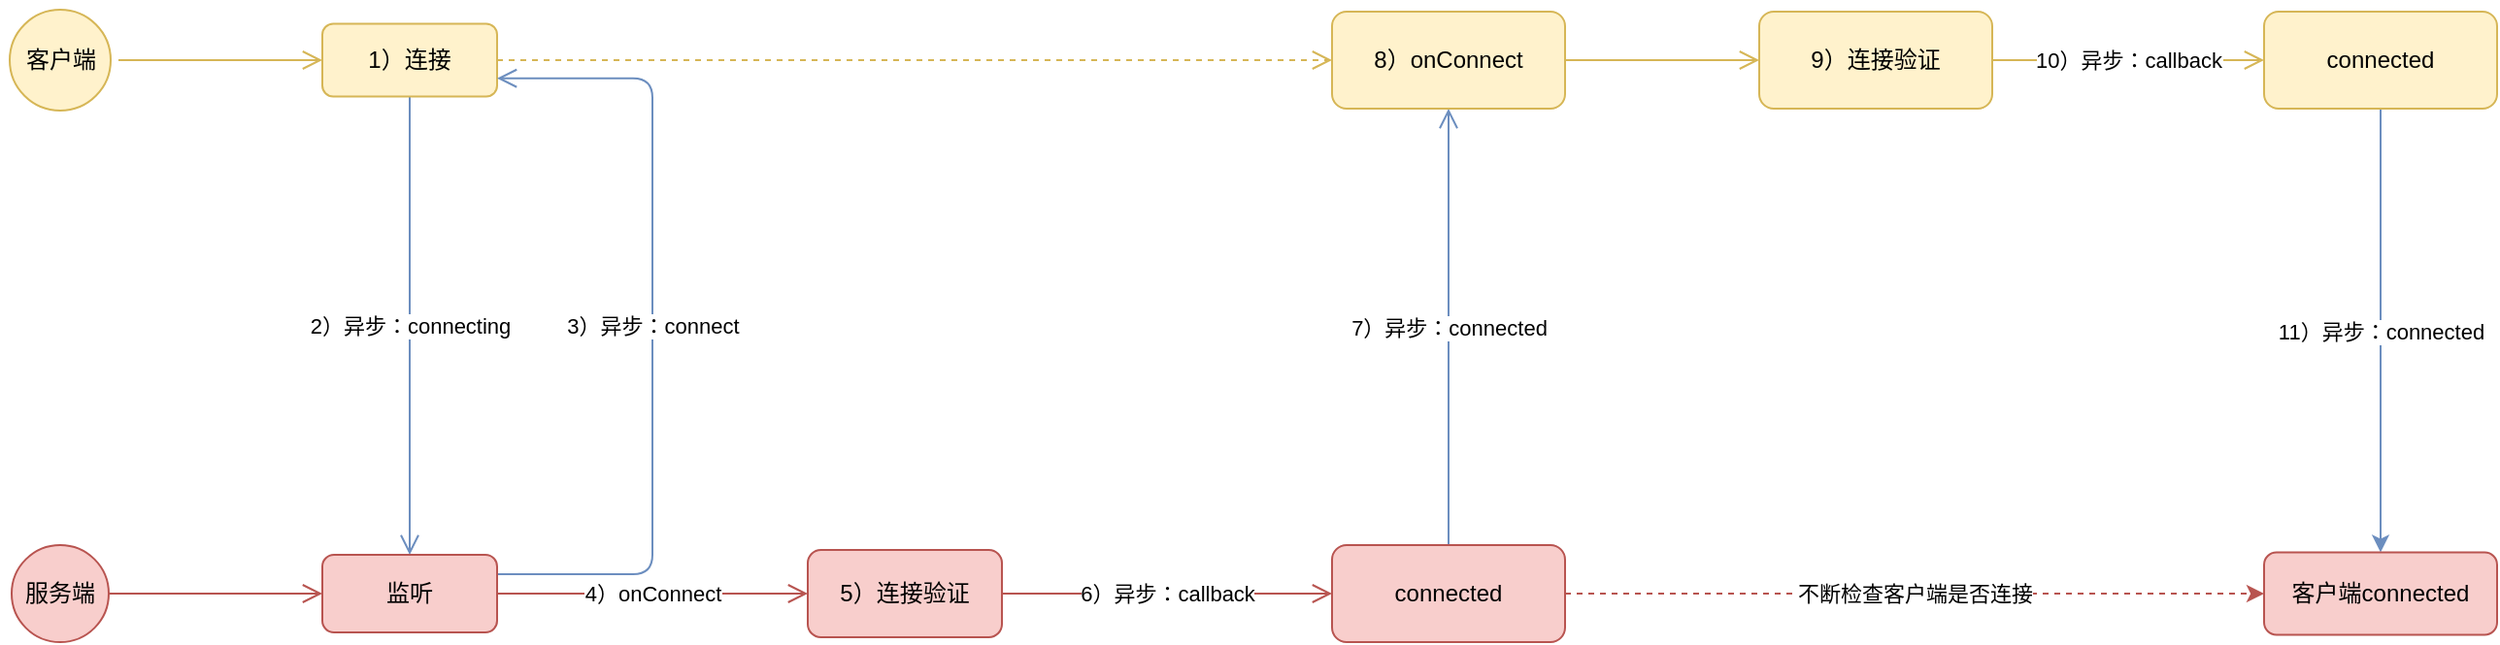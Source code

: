 <mxfile version="13.0.3" type="device"><diagram id="IQlIl2M-8uQRqpFKHbLx" name="第 1 页"><mxGraphModel dx="1086" dy="806" grid="1" gridSize="10" guides="1" tooltips="1" connect="1" arrows="1" fold="1" page="1" pageScale="1" pageWidth="1169" pageHeight="827" math="0" shadow="0"><root><mxCell id="0"/><mxCell id="1" parent="0"/><mxCell id="9CdlxCnJixIYZuWWA7os-11" style="edgeStyle=orthogonalEdgeStyle;orthogonalLoop=1;jettySize=auto;html=1;entryX=0;entryY=0.5;entryDx=0;entryDy=0;endArrow=open;endSize=8;strokeColor=#d6b656;fillColor=#fff2cc;" parent="1" source="9CdlxCnJixIYZuWWA7os-1" target="9CdlxCnJixIYZuWWA7os-10" edge="1"><mxGeometry relative="1" as="geometry"/></mxCell><mxCell id="9CdlxCnJixIYZuWWA7os-1" value="客户端" style="ellipse;html=1;shape=startState;fillColor=#fff2cc;strokeColor=#d6b656;" parent="1" vertex="1"><mxGeometry x="65" y="200" width="60" height="60" as="geometry"/></mxCell><mxCell id="9CdlxCnJixIYZuWWA7os-15" value="2）异步：connecting" style="edgeStyle=orthogonalEdgeStyle;orthogonalLoop=1;jettySize=auto;html=1;entryX=0.5;entryY=0;entryDx=0;entryDy=0;endArrow=open;endSize=8;strokeColor=#6c8ebf;fillColor=#dae8fc;" parent="1" source="9CdlxCnJixIYZuWWA7os-10" target="9CdlxCnJixIYZuWWA7os-13" edge="1"><mxGeometry relative="1" as="geometry"/></mxCell><mxCell id="9CdlxCnJixIYZuWWA7os-22" style="edgeStyle=orthogonalEdgeStyle;orthogonalLoop=1;jettySize=auto;html=1;endArrow=open;endSize=8;strokeColor=#d6b656;fillColor=#fff2cc;dashed=1;" parent="1" source="9CdlxCnJixIYZuWWA7os-10" target="9CdlxCnJixIYZuWWA7os-20" edge="1"><mxGeometry relative="1" as="geometry"/></mxCell><mxCell id="9CdlxCnJixIYZuWWA7os-10" value="1）连接" style="rounded=1;whiteSpace=wrap;html=1;fillColor=#fff2cc;strokeColor=#d6b656;" parent="1" vertex="1"><mxGeometry x="230" y="211.25" width="90" height="37.5" as="geometry"/></mxCell><mxCell id="9CdlxCnJixIYZuWWA7os-14" style="edgeStyle=orthogonalEdgeStyle;orthogonalLoop=1;jettySize=auto;html=1;endArrow=open;endSize=8;strokeColor=#b85450;fillColor=#f8cecc;" parent="1" source="9CdlxCnJixIYZuWWA7os-12" target="9CdlxCnJixIYZuWWA7os-13" edge="1"><mxGeometry relative="1" as="geometry"/></mxCell><mxCell id="9CdlxCnJixIYZuWWA7os-12" value="服务端" style="ellipse;whiteSpace=wrap;html=1;aspect=fixed;rounded=1;strokeColor=#b85450;fillColor=#f8cecc;" parent="1" vertex="1"><mxGeometry x="70" y="480" width="50" height="50" as="geometry"/></mxCell><mxCell id="9CdlxCnJixIYZuWWA7os-17" value="3）异步：connect" style="edgeStyle=orthogonalEdgeStyle;orthogonalLoop=1;jettySize=auto;html=1;entryX=1;entryY=0.75;entryDx=0;entryDy=0;endArrow=open;endSize=8;strokeColor=#6c8ebf;fillColor=#dae8fc;exitX=1;exitY=0.25;exitDx=0;exitDy=0;" parent="1" source="9CdlxCnJixIYZuWWA7os-13" target="9CdlxCnJixIYZuWWA7os-10" edge="1"><mxGeometry relative="1" as="geometry"><mxPoint x="330" y="470" as="sourcePoint"/><Array as="points"><mxPoint x="400" y="495"/><mxPoint x="400" y="239"/></Array></mxGeometry></mxCell><mxCell id="9CdlxCnJixIYZuWWA7os-18" value="4）onConnect" style="edgeStyle=orthogonalEdgeStyle;orthogonalLoop=1;jettySize=auto;html=1;endArrow=open;endSize=8;strokeColor=#b85450;fillColor=#f8cecc;" parent="1" source="9CdlxCnJixIYZuWWA7os-13" target="9CdlxCnJixIYZuWWA7os-16" edge="1"><mxGeometry relative="1" as="geometry"/></mxCell><mxCell id="9CdlxCnJixIYZuWWA7os-13" value="监听" style="rounded=1;whiteSpace=wrap;html=1;strokeColor=#b85450;fillColor=#f8cecc;" parent="1" vertex="1"><mxGeometry x="230" y="485" width="90" height="40" as="geometry"/></mxCell><mxCell id="9CdlxCnJixIYZuWWA7os-21" value="7）异步：connected" style="edgeStyle=orthogonalEdgeStyle;orthogonalLoop=1;jettySize=auto;html=1;endArrow=open;endSize=8;strokeColor=#6c8ebf;fillColor=#dae8fc;" parent="1" source="9CdlxCnJixIYZuWWA7os-24" target="9CdlxCnJixIYZuWWA7os-20" edge="1"><mxGeometry relative="1" as="geometry"/></mxCell><mxCell id="9CdlxCnJixIYZuWWA7os-25" value="6）异步：callback" style="edgeStyle=orthogonalEdgeStyle;orthogonalLoop=1;jettySize=auto;html=1;endArrow=open;endSize=8;strokeColor=#b85450;fillColor=#f8cecc;" parent="1" source="9CdlxCnJixIYZuWWA7os-16" target="9CdlxCnJixIYZuWWA7os-24" edge="1"><mxGeometry relative="1" as="geometry"/></mxCell><mxCell id="9CdlxCnJixIYZuWWA7os-16" value="5）连接验证" style="rounded=1;whiteSpace=wrap;html=1;strokeColor=#b85450;fillColor=#f8cecc;" parent="1" vertex="1"><mxGeometry x="480" y="482.5" width="100" height="45" as="geometry"/></mxCell><mxCell id="9CdlxCnJixIYZuWWA7os-27" value="" style="edgeStyle=orthogonalEdgeStyle;orthogonalLoop=1;jettySize=auto;html=1;endArrow=open;endSize=8;strokeColor=#d6b656;fillColor=#fff2cc;" parent="1" source="9CdlxCnJixIYZuWWA7os-20" target="9CdlxCnJixIYZuWWA7os-26" edge="1"><mxGeometry relative="1" as="geometry"/></mxCell><mxCell id="9CdlxCnJixIYZuWWA7os-20" value="8）onConnect" style="rounded=1;whiteSpace=wrap;html=1;strokeColor=#d6b656;fillColor=#fff2cc;" parent="1" vertex="1"><mxGeometry x="750" y="205" width="120" height="50" as="geometry"/></mxCell><mxCell id="Mqplyw2SPxwDCgWwU6pe-2" value="不断检查客户端是否连接" style="edgeStyle=orthogonalEdgeStyle;rounded=0;orthogonalLoop=1;jettySize=auto;html=1;fillColor=#f8cecc;strokeColor=#b85450;dashed=1;" edge="1" parent="1" source="9CdlxCnJixIYZuWWA7os-24" target="Mqplyw2SPxwDCgWwU6pe-1"><mxGeometry relative="1" as="geometry"/></mxCell><mxCell id="9CdlxCnJixIYZuWWA7os-24" value="connected" style="rounded=1;whiteSpace=wrap;html=1;strokeColor=#b85450;fillColor=#f8cecc;" parent="1" vertex="1"><mxGeometry x="750" y="480" width="120" height="50" as="geometry"/></mxCell><mxCell id="9CdlxCnJixIYZuWWA7os-29" value="10）异步：callback" style="edgeStyle=orthogonalEdgeStyle;orthogonalLoop=1;jettySize=auto;html=1;endArrow=open;endSize=8;strokeColor=#d6b656;fillColor=#fff2cc;" parent="1" source="9CdlxCnJixIYZuWWA7os-26" target="9CdlxCnJixIYZuWWA7os-28" edge="1"><mxGeometry relative="1" as="geometry"/></mxCell><mxCell id="9CdlxCnJixIYZuWWA7os-26" value="9）连接验证" style="rounded=1;whiteSpace=wrap;html=1;strokeColor=#d6b656;fillColor=#fff2cc;" parent="1" vertex="1"><mxGeometry x="970" y="205" width="120" height="50" as="geometry"/></mxCell><mxCell id="Mqplyw2SPxwDCgWwU6pe-3" value="11）异步：connected" style="edgeStyle=orthogonalEdgeStyle;rounded=0;orthogonalLoop=1;jettySize=auto;html=1;entryX=0.5;entryY=0;entryDx=0;entryDy=0;fillColor=#dae8fc;strokeColor=#6c8ebf;" edge="1" parent="1" source="9CdlxCnJixIYZuWWA7os-28" target="Mqplyw2SPxwDCgWwU6pe-1"><mxGeometry relative="1" as="geometry"/></mxCell><mxCell id="9CdlxCnJixIYZuWWA7os-28" value="connected" style="rounded=1;whiteSpace=wrap;html=1;strokeColor=#d6b656;fillColor=#fff2cc;" parent="1" vertex="1"><mxGeometry x="1230" y="205" width="120" height="50" as="geometry"/></mxCell><mxCell id="Mqplyw2SPxwDCgWwU6pe-1" value="客户端connected" style="rounded=1;whiteSpace=wrap;html=1;fillColor=#f8cecc;strokeColor=#b85450;" vertex="1" parent="1"><mxGeometry x="1230" y="483.75" width="120" height="42.5" as="geometry"/></mxCell></root></mxGraphModel></diagram></mxfile>